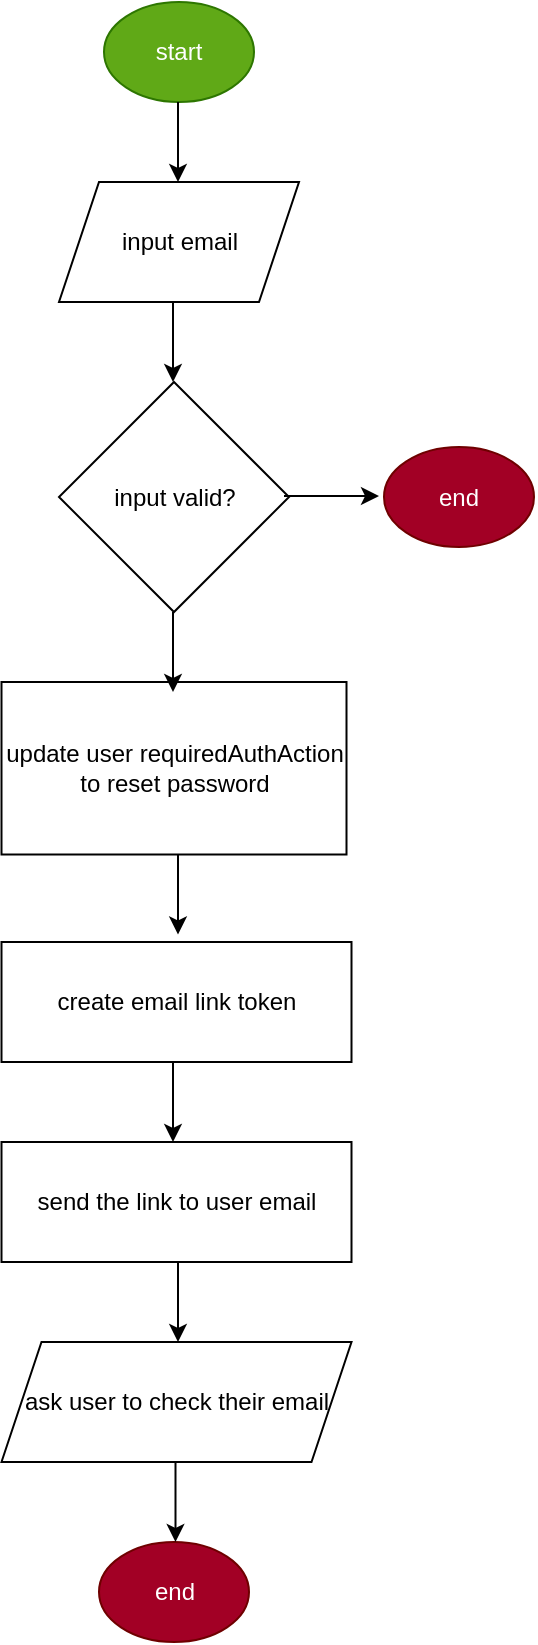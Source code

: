 <mxfile>
    <diagram id="H9EMHQGSxJu2sup65ViM" name="Page-1">
        <mxGraphModel dx="438" dy="804" grid="1" gridSize="10" guides="1" tooltips="1" connect="1" arrows="1" fold="1" page="1" pageScale="1" pageWidth="850" pageHeight="1100" math="0" shadow="0">
            <root>
                <mxCell id="0"/>
                <mxCell id="1" parent="0"/>
                <mxCell id="2" value="start" style="ellipse;whiteSpace=wrap;html=1;fillColor=#60a917;fontColor=#ffffff;strokeColor=#2D7600;" vertex="1" parent="1">
                    <mxGeometry x="120" y="30" width="75" height="50" as="geometry"/>
                </mxCell>
                <mxCell id="3" value="input email" style="shape=parallelogram;perimeter=parallelogramPerimeter;whiteSpace=wrap;html=1;fixedSize=1;" vertex="1" parent="1">
                    <mxGeometry x="97.5" y="120" width="120" height="60" as="geometry"/>
                </mxCell>
                <mxCell id="4" value="input valid?" style="rhombus;whiteSpace=wrap;html=1;" vertex="1" parent="1">
                    <mxGeometry x="97.5" y="220" width="115" height="115" as="geometry"/>
                </mxCell>
                <mxCell id="5" value="update user requiredAuthAction to reset password" style="rounded=0;whiteSpace=wrap;html=1;" vertex="1" parent="1">
                    <mxGeometry x="68.75" y="370" width="172.5" height="86.25" as="geometry"/>
                </mxCell>
                <mxCell id="6" value="create email link token" style="rounded=0;whiteSpace=wrap;html=1;" vertex="1" parent="1">
                    <mxGeometry x="68.75" y="500" width="175" height="60" as="geometry"/>
                </mxCell>
                <mxCell id="7" value="send the link to user email" style="rounded=0;whiteSpace=wrap;html=1;" vertex="1" parent="1">
                    <mxGeometry x="68.75" y="600" width="175" height="60" as="geometry"/>
                </mxCell>
                <mxCell id="8" value="ask user to check their email" style="shape=parallelogram;perimeter=parallelogramPerimeter;whiteSpace=wrap;html=1;fixedSize=1;" vertex="1" parent="1">
                    <mxGeometry x="68.75" y="700" width="175" height="60" as="geometry"/>
                </mxCell>
                <mxCell id="9" value="end" style="ellipse;whiteSpace=wrap;html=1;fillColor=#a20025;fontColor=#ffffff;strokeColor=#6F0000;" vertex="1" parent="1">
                    <mxGeometry x="260" y="252.5" width="75" height="50" as="geometry"/>
                </mxCell>
                <mxCell id="10" value="end" style="ellipse;whiteSpace=wrap;html=1;fillColor=#a20025;fontColor=#ffffff;strokeColor=#6F0000;" vertex="1" parent="1">
                    <mxGeometry x="117.5" y="800" width="75" height="50" as="geometry"/>
                </mxCell>
                <mxCell id="11" value="" style="endArrow=classic;html=1;" edge="1" parent="1">
                    <mxGeometry width="50" height="50" relative="1" as="geometry">
                        <mxPoint x="157" y="80" as="sourcePoint"/>
                        <mxPoint x="157" y="120" as="targetPoint"/>
                    </mxGeometry>
                </mxCell>
                <mxCell id="12" value="" style="endArrow=classic;html=1;" edge="1" parent="1">
                    <mxGeometry width="50" height="50" relative="1" as="geometry">
                        <mxPoint x="154.5" y="180" as="sourcePoint"/>
                        <mxPoint x="154.5" y="220" as="targetPoint"/>
                    </mxGeometry>
                </mxCell>
                <mxCell id="13" value="" style="endArrow=classic;html=1;" edge="1" parent="1">
                    <mxGeometry width="50" height="50" relative="1" as="geometry">
                        <mxPoint x="154.5" y="335" as="sourcePoint"/>
                        <mxPoint x="154.5" y="375" as="targetPoint"/>
                    </mxGeometry>
                </mxCell>
                <mxCell id="14" value="" style="endArrow=classic;html=1;" edge="1" parent="1">
                    <mxGeometry width="50" height="50" relative="1" as="geometry">
                        <mxPoint x="157" y="456.25" as="sourcePoint"/>
                        <mxPoint x="157" y="496.25" as="targetPoint"/>
                    </mxGeometry>
                </mxCell>
                <mxCell id="16" value="" style="endArrow=classic;html=1;" edge="1" parent="1">
                    <mxGeometry width="50" height="50" relative="1" as="geometry">
                        <mxPoint x="154.5" y="560" as="sourcePoint"/>
                        <mxPoint x="154.5" y="600" as="targetPoint"/>
                    </mxGeometry>
                </mxCell>
                <mxCell id="17" value="" style="endArrow=classic;html=1;" edge="1" parent="1">
                    <mxGeometry width="50" height="50" relative="1" as="geometry">
                        <mxPoint x="157" y="660" as="sourcePoint"/>
                        <mxPoint x="157" y="700" as="targetPoint"/>
                    </mxGeometry>
                </mxCell>
                <mxCell id="18" value="" style="endArrow=classic;html=1;" edge="1" parent="1">
                    <mxGeometry width="50" height="50" relative="1" as="geometry">
                        <mxPoint x="155.75" y="760" as="sourcePoint"/>
                        <mxPoint x="155.75" y="800" as="targetPoint"/>
                    </mxGeometry>
                </mxCell>
                <mxCell id="19" value="" style="endArrow=classic;html=1;" edge="1" parent="1">
                    <mxGeometry width="50" height="50" relative="1" as="geometry">
                        <mxPoint x="210" y="277" as="sourcePoint"/>
                        <mxPoint x="257.5" y="277" as="targetPoint"/>
                    </mxGeometry>
                </mxCell>
            </root>
        </mxGraphModel>
    </diagram>
</mxfile>